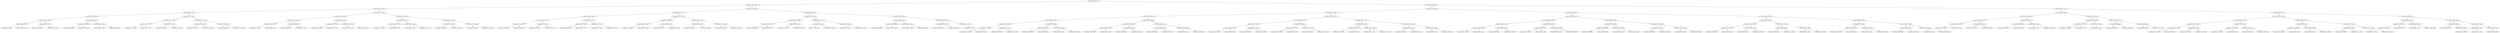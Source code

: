 digraph G{
2126517312 [label="Node{data=[2672, 2672]}"]
2126517312 -> 1859681052
1859681052 [label="Node{data=[1466, 1466]}"]
1859681052 -> 1225653797
1225653797 [label="Node{data=[1191, 1191]}"]
1225653797 -> 2063539635
2063539635 [label="Node{data=[1084, 1084]}"]
2063539635 -> 73626808
73626808 [label="Node{data=[1033, 1033]}"]
73626808 -> 701427635
701427635 [label="Node{data=[1029, 1029]}"]
701427635 -> 253022329
253022329 [label="Node{data=[1004, 1004]}"]
253022329 -> 218388141
218388141 [label="Node{data=[984, 984]}"]
253022329 -> 316486913
316486913 [label="Node{data=[1028, 1028]}"]
701427635 -> 1286661022
1286661022 [label="Node{data=[1031, 1031]}"]
1286661022 -> 1695442281
1695442281 [label="Node{data=[1030, 1030]}"]
1286661022 -> 1242621531
1242621531 [label="Node{data=[1032, 1032]}"]
73626808 -> 824096549
824096549 [label="Node{data=[1037, 1037]}"]
824096549 -> 2054758027
2054758027 [label="Node{data=[1035, 1035]}"]
2054758027 -> 1816795520
1816795520 [label="Node{data=[1034, 1034]}"]
2054758027 -> 556075116
556075116 [label="Node{data=[1036, 1036]}"]
824096549 -> 1707488498
1707488498 [label="Node{data=[1039, 1039]}"]
1707488498 -> 1475998599
1475998599 [label="Node{data=[1038, 1038]}"]
1707488498 -> 1799583457
1799583457 [label="Node{data=[1040, 1040]}"]
2063539635 -> 1647076749
1647076749 [label="Node{data=[1183, 1183]}"]
1647076749 -> 907656350
907656350 [label="Node{data=[1179, 1179]}"]
907656350 -> 778306577
778306577 [label="Node{data=[1177, 1177]}"]
778306577 -> 1583389506
1583389506 [label="Node{data=[1176, 1176]}"]
778306577 -> 1608621326
1608621326 [label="Node{data=[1178, 1178]}"]
907656350 -> 610744096
610744096 [label="Node{data=[1181, 1181]}"]
610744096 -> 716041009
716041009 [label="Node{data=[1180, 1180]}"]
610744096 -> 1884151725
1884151725 [label="Node{data=[1182, 1182]}"]
1647076749 -> 597112135
597112135 [label="Node{data=[1187, 1187]}"]
597112135 -> 1054132258
1054132258 [label="Node{data=[1185, 1185]}"]
1054132258 -> 2070239402
2070239402 [label="Node{data=[1184, 1184]}"]
1054132258 -> 1707823324
1707823324 [label="Node{data=[1186, 1186]}"]
597112135 -> 2146200623
2146200623 [label="Node{data=[1189, 1189]}"]
2146200623 -> 1742810664
1742810664 [label="Node{data=[1188, 1188]}"]
2146200623 -> 907057782
907057782 [label="Node{data=[1190, 1190]}"]
1225653797 -> 157446616
157446616 [label="Node{data=[1216, 1216]}"]
157446616 -> 368310735
368310735 [label="Node{data=[1208, 1208]}"]
368310735 -> 2072843575
2072843575 [label="Node{data=[1204, 1204]}"]
2072843575 -> 1232925466
1232925466 [label="Node{data=[1202, 1202]}"]
1232925466 -> 1393207132
1393207132 [label="Node{data=[1201, 1201]}"]
1232925466 -> 1497170291
1497170291 [label="Node{data=[1203, 1203]}"]
2072843575 -> 1242207182
1242207182 [label="Node{data=[1206, 1206]}"]
1242207182 -> 1681935798
1681935798 [label="Node{data=[1205, 1205]}"]
1242207182 -> 1660302885
1660302885 [label="Node{data=[1207, 1207]}"]
368310735 -> 1408337297
1408337297 [label="Node{data=[1212, 1212]}"]
1408337297 -> 1308354754
1308354754 [label="Node{data=[1210, 1210]}"]
1308354754 -> 732967222
732967222 [label="Node{data=[1209, 1209]}"]
1308354754 -> 2024041851
2024041851 [label="Node{data=[1211, 1211]}"]
1408337297 -> 656847603
656847603 [label="Node{data=[1214, 1214]}"]
656847603 -> 889844525
889844525 [label="Node{data=[1213, 1213]}"]
656847603 -> 530210107
530210107 [label="Node{data=[1215, 1215]}"]
157446616 -> 1141777414
1141777414 [label="Node{data=[1458, 1458]}"]
1141777414 -> 1454225246
1454225246 [label="Node{data=[1421, 1421]}"]
1454225246 -> 751285821
751285821 [label="Node{data=[1225, 1225]}"]
751285821 -> 1635341595
1635341595 [label="Node{data=[1217, 1217]}"]
751285821 -> 1415734054
1415734054 [label="Node{data=[1356, 1356]}"]
1454225246 -> 1867397555
1867397555 [label="Node{data=[1456, 1456]}"]
1867397555 -> 2125012025
2125012025 [label="Node{data=[1451, 1451]}"]
1867397555 -> 1439915898
1439915898 [label="Node{data=[1457, 1457]}"]
1141777414 -> 317685173
317685173 [label="Node{data=[1462, 1462]}"]
317685173 -> 208821754
208821754 [label="Node{data=[1460, 1460]}"]
208821754 -> 982302873
982302873 [label="Node{data=[1459, 1459]}"]
208821754 -> 1969975357
1969975357 [label="Node{data=[1461, 1461]}"]
317685173 -> 469805552
469805552 [label="Node{data=[1464, 1464]}"]
469805552 -> 33798663
33798663 [label="Node{data=[1463, 1463]}"]
469805552 -> 1582770902
1582770902 [label="Node{data=[1465, 1465]}"]
1859681052 -> 1888703417
1888703417 [label="Node{data=[1665, 1665]}"]
1888703417 -> 1774533490
1774533490 [label="Node{data=[1579, 1579]}"]
1774533490 -> 1988716495
1988716495 [label="Node{data=[1499, 1499]}"]
1988716495 -> 292545106
292545106 [label="Node{data=[1470, 1470]}"]
292545106 -> 2072737117
2072737117 [label="Node{data=[1468, 1468]}"]
2072737117 -> 1003872245
1003872245 [label="Node{data=[1467, 1467]}"]
2072737117 -> 115302495
115302495 [label="Node{data=[1469, 1469]}"]
292545106 -> 1758228388
1758228388 [label="Node{data=[1472, 1472]}"]
1758228388 -> 1213062781
1213062781 [label="Node{data=[1471, 1471]}"]
1758228388 -> 1567791862
1567791862 [label="Node{data=[1473, 1473]}"]
1988716495 -> 542295199
542295199 [label="Node{data=[1575, 1575]}"]
542295199 -> 736640638
736640638 [label="Node{data=[1535, 1535]}"]
736640638 -> 233878344
233878344 [label="Node{data=[1506, 1506]}"]
736640638 -> 1142697258
1142697258 [label="Node{data=[1574, 1574]}"]
542295199 -> 1927053066
1927053066 [label="Node{data=[1577, 1577]}"]
1927053066 -> 414033121
414033121 [label="Node{data=[1576, 1576]}"]
1927053066 -> 282017359
282017359 [label="Node{data=[1578, 1578]}"]
1774533490 -> 899625985
899625985 [label="Node{data=[1587, 1587]}"]
899625985 -> 606747031
606747031 [label="Node{data=[1583, 1583]}"]
606747031 -> 1372916575
1372916575 [label="Node{data=[1581, 1581]}"]
1372916575 -> 948005484
948005484 [label="Node{data=[1580, 1580]}"]
1372916575 -> 1953660481
1953660481 [label="Node{data=[1582, 1582]}"]
606747031 -> 23140313
23140313 [label="Node{data=[1585, 1585]}"]
23140313 -> 2023193433
2023193433 [label="Node{data=[1584, 1584]}"]
23140313 -> 1274461229
1274461229 [label="Node{data=[1586, 1586]}"]
899625985 -> 747717476
747717476 [label="Node{data=[1661, 1661]}"]
747717476 -> 633820912
633820912 [label="Node{data=[1589, 1589]}"]
633820912 -> 1724492962
1724492962 [label="Node{data=[1588, 1588]}"]
633820912 -> 404775810
404775810 [label="Node{data=[1590, 1590]}"]
747717476 -> 1049401729
1049401729 [label="Node{data=[1663, 1663]}"]
1049401729 -> 568535158
568535158 [label="Node{data=[1662, 1662]}"]
1049401729 -> 174337108
174337108 [label="Node{data=[1664, 1664]}"]
1888703417 -> 298021609
298021609 [label="Node{data=[2658, 2658]}"]
298021609 -> 1264165313
1264165313 [label="Node{data=[1673, 1673]}"]
1264165313 -> 1933672516
1933672516 [label="Node{data=[1669, 1669]}"]
1933672516 -> 1491862772
1491862772 [label="Node{data=[1667, 1667]}"]
1491862772 -> 1387426106
1387426106 [label="Node{data=[1666, 1666]}"]
1491862772 -> 1424200964
1424200964 [label="Node{data=[1668, 1668]}"]
1933672516 -> 736062588
736062588 [label="Node{data=[1671, 1671]}"]
736062588 -> 330045015
330045015 [label="Node{data=[1670, 1670]}"]
736062588 -> 1389792953
1389792953 [label="Node{data=[1672, 1672]}"]
1264165313 -> 441809490
441809490 [label="Node{data=[2472, 2472]}"]
441809490 -> 1253661160
1253661160 [label="Node{data=[1675, 1675]}"]
1253661160 -> 970256454
970256454 [label="Node{data=[1674, 1674]}"]
1253661160 -> 1603338883
1603338883 [label="Node{data=[1676, 1676]}"]
441809490 -> 1848075465
1848075465 [label="Node{data=[2656, 2656]}"]
1848075465 -> 1850803964
1850803964 [label="Node{data=[2513, 2513]}"]
1848075465 -> 1880726960
1880726960 [label="Node{data=[2657, 2657]}"]
298021609 -> 659229738
659229738 [label="Node{data=[2666, 2666]}"]
659229738 -> 1914647846
1914647846 [label="Node{data=[2662, 2662]}"]
1914647846 -> 346008447
346008447 [label="Node{data=[2660, 2660]}"]
346008447 -> 685195329
685195329 [label="Node{data=[2659, 2659]}"]
346008447 -> 1459757869
1459757869 [label="Node{data=[2661, 2661]}"]
1914647846 -> 1556060910
1556060910 [label="Node{data=[2664, 2664]}"]
1556060910 -> 898762325
898762325 [label="Node{data=[2663, 2663]}"]
1556060910 -> 659918318
659918318 [label="Node{data=[2665, 2665]}"]
659229738 -> 1627965794
1627965794 [label="Node{data=[2670, 2670]}"]
1627965794 -> 1103124295
1103124295 [label="Node{data=[2668, 2668]}"]
1103124295 -> 1682264452
1682264452 [label="Node{data=[2667, 2667]}"]
1103124295 -> 1869912607
1869912607 [label="Node{data=[2669, 2669]}"]
1627965794 -> 1217400138
1217400138 [label="Node{data=[2671, 2671]}"]
1217400138 -> 195625328
195625328 [label="Node{data=[2671, 2671]}"]
2126517312 -> 1160685808
1160685808 [label="Node{data=[3996, 3996]}"]
1160685808 -> 239171112
239171112 [label="Node{data=[3456, 3456]}"]
239171112 -> 1190383863
1190383863 [label="Node{data=[3296, 3296]}"]
1190383863 -> 93518808
93518808 [label="Node{data=[2687, 2687]}"]
93518808 -> 894151346
894151346 [label="Node{data=[2679, 2679]}"]
894151346 -> 817785349
817785349 [label="Node{data=[2675, 2675]}"]
817785349 -> 1746038925
1746038925 [label="Node{data=[2673, 2673]}"]
1746038925 -> 2051807852
2051807852 [label="Node{data=[2673, 2673]}"]
1746038925 -> 305799597
305799597 [label="Node{data=[2674, 2674]}"]
817785349 -> 1360502701
1360502701 [label="Node{data=[2677, 2677]}"]
1360502701 -> 721034010
721034010 [label="Node{data=[2676, 2676]}"]
1360502701 -> 822082387
822082387 [label="Node{data=[2678, 2678]}"]
894151346 -> 1938527144
1938527144 [label="Node{data=[2683, 2683]}"]
1938527144 -> 512528515
512528515 [label="Node{data=[2681, 2681]}"]
512528515 -> 1683257987
1683257987 [label="Node{data=[2680, 2680]}"]
512528515 -> 725491769
725491769 [label="Node{data=[2682, 2682]}"]
1938527144 -> 76017701
76017701 [label="Node{data=[2685, 2685]}"]
76017701 -> 2130014398
2130014398 [label="Node{data=[2684, 2684]}"]
76017701 -> 959618433
959618433 [label="Node{data=[2686, 2686]}"]
93518808 -> 1666665846
1666665846 [label="Node{data=[2695, 2695]}"]
1666665846 -> 1483382753
1483382753 [label="Node{data=[2691, 2691]}"]
1483382753 -> 231695570
231695570 [label="Node{data=[2689, 2689]}"]
231695570 -> 549207679
549207679 [label="Node{data=[2688, 2688]}"]
231695570 -> 2035940323
2035940323 [label="Node{data=[2690, 2690]}"]
1483382753 -> 1975576254
1975576254 [label="Node{data=[2693, 2693]}"]
1975576254 -> 65004832
65004832 [label="Node{data=[2692, 2692]}"]
1975576254 -> 1112632546
1112632546 [label="Node{data=[2694, 2694]}"]
1666665846 -> 1960907176
1960907176 [label="Node{data=[3283, 3283]}"]
1960907176 -> 115797148
115797148 [label="Node{data=[2697, 2697]}"]
115797148 -> 2062352261
2062352261 [label="Node{data=[2696, 2696]}"]
115797148 -> 865315398
865315398 [label="Node{data=[2727, 2727]}"]
1960907176 -> 1325629901
1325629901 [label="Node{data=[3294, 3294]}"]
1325629901 -> 2125465277
2125465277 [label="Node{data=[3293, 3293]}"]
1325629901 -> 1664994873
1664994873 [label="Node{data=[3295, 3295]}"]
1190383863 -> 1305643394
1305643394 [label="Node{data=[3312, 3312]}"]
1305643394 -> 512521244
512521244 [label="Node{data=[3304, 3304]}"]
512521244 -> 1626803358
1626803358 [label="Node{data=[3300, 3300]}"]
1626803358 -> 1840663231
1840663231 [label="Node{data=[3298, 3298]}"]
1840663231 -> 879837202
879837202 [label="Node{data=[3297, 3297]}"]
1840663231 -> 1235287572
1235287572 [label="Node{data=[3299, 3299]}"]
1626803358 -> 300648514
300648514 [label="Node{data=[3302, 3302]}"]
300648514 -> 1322769266
1322769266 [label="Node{data=[3301, 3301]}"]
300648514 -> 1880646506
1880646506 [label="Node{data=[3303, 3303]}"]
512521244 -> 1048994595
1048994595 [label="Node{data=[3308, 3308]}"]
1048994595 -> 1935820073
1935820073 [label="Node{data=[3306, 3306]}"]
1935820073 -> 52305020
52305020 [label="Node{data=[3305, 3305]}"]
1935820073 -> 816725062
816725062 [label="Node{data=[3307, 3307]}"]
1048994595 -> 1035787787
1035787787 [label="Node{data=[3310, 3310]}"]
1035787787 -> 1544982424
1544982424 [label="Node{data=[3309, 3309]}"]
1035787787 -> 798524826
798524826 [label="Node{data=[3311, 3311]}"]
1305643394 -> 1855307811
1855307811 [label="Node{data=[3378, 3378]}"]
1855307811 -> 897714044
897714044 [label="Node{data=[3316, 3316]}"]
897714044 -> 1560290331
1560290331 [label="Node{data=[3314, 3314]}"]
1560290331 -> 912252532
912252532 [label="Node{data=[3313, 3313]}"]
1560290331 -> 1980470340
1980470340 [label="Node{data=[3315, 3315]}"]
897714044 -> 1402459166
1402459166 [label="Node{data=[3318, 3318]}"]
1402459166 -> 258675339
258675339 [label="Node{data=[3317, 3317]}"]
1402459166 -> 1192214892
1192214892 [label="Node{data=[3377, 3377]}"]
1855307811 -> 1829553277
1829553277 [label="Node{data=[3452, 3452]}"]
1829553277 -> 5692134
5692134 [label="Node{data=[3417, 3417]}"]
5692134 -> 1476292397
1476292397 [label="Node{data=[3410, 3410]}"]
5692134 -> 1849933855
1849933855 [label="Node{data=[3451, 3451]}"]
1829553277 -> 1701305990
1701305990 [label="Node{data=[3454, 3454]}"]
1701305990 -> 1397795110
1397795110 [label="Node{data=[3453, 3453]}"]
1701305990 -> 2004034406
2004034406 [label="Node{data=[3455, 3455]}"]
239171112 -> 130041519
130041519 [label="Node{data=[3915, 3915]}"]
130041519 -> 1552431935
1552431935 [label="Node{data=[3687, 3687]}"]
1552431935 -> 172466193
172466193 [label="Node{data=[3645, 3645]}"]
172466193 -> 1682037292
1682037292 [label="Node{data=[3460, 3460]}"]
1682037292 -> 1638997301
1638997301 [label="Node{data=[3458, 3458]}"]
1638997301 -> 2088600575
2088600575 [label="Node{data=[3457, 3457]}"]
1638997301 -> 1259205449
1259205449 [label="Node{data=[3459, 3459]}"]
1682037292 -> 569884862
569884862 [label="Node{data=[3492, 3492]}"]
569884862 -> 1212561664
1212561664 [label="Node{data=[3480, 3480]}"]
569884862 -> 1479813516
1479813516 [label="Node{data=[3561, 3561]}"]
172466193 -> 2080837240
2080837240 [label="Node{data=[3683, 3683]}"]
2080837240 -> 1676333942
1676333942 [label="Node{data=[3681, 3681]}"]
1676333942 -> 438138930
438138930 [label="Node{data=[3673, 3673]}"]
1676333942 -> 1671191220
1671191220 [label="Node{data=[3682, 3682]}"]
2080837240 -> 657255537
657255537 [label="Node{data=[3685, 3685]}"]
657255537 -> 317254273
317254273 [label="Node{data=[3684, 3684]}"]
657255537 -> 1665522694
1665522694 [label="Node{data=[3686, 3686]}"]
1552431935 -> 1653433120
1653433120 [label="Node{data=[3695, 3695]}"]
1653433120 -> 570578020
570578020 [label="Node{data=[3691, 3691]}"]
570578020 -> 2011893319
2011893319 [label="Node{data=[3689, 3689]}"]
2011893319 -> 973293904
973293904 [label="Node{data=[3688, 3688]}"]
2011893319 -> 857651539
857651539 [label="Node{data=[3690, 3690]}"]
570578020 -> 59734560
59734560 [label="Node{data=[3693, 3693]}"]
59734560 -> 741983520
741983520 [label="Node{data=[3692, 3692]}"]
59734560 -> 206590014
206590014 [label="Node{data=[3694, 3694]}"]
1653433120 -> 1254274246
1254274246 [label="Node{data=[3699, 3699]}"]
1254274246 -> 845449668
845449668 [label="Node{data=[3697, 3697]}"]
845449668 -> 1343642221
1343642221 [label="Node{data=[3696, 3696]}"]
845449668 -> 1590239729
1590239729 [label="Node{data=[3698, 3698]}"]
1254274246 -> 24300138
24300138 [label="Node{data=[3854, 3854]}"]
24300138 -> 391010601
391010601 [label="Node{data=[3804, 3804]}"]
24300138 -> 1969863839
1969863839 [label="Node{data=[3896, 3896]}"]
130041519 -> 1656282474
1656282474 [label="Node{data=[3931, 3931]}"]
1656282474 -> 1972267725
1972267725 [label="Node{data=[3923, 3923]}"]
1972267725 -> 283963972
283963972 [label="Node{data=[3919, 3919]}"]
283963972 -> 676931970
676931970 [label="Node{data=[3917, 3917]}"]
676931970 -> 212787822
212787822 [label="Node{data=[3916, 3916]}"]
676931970 -> 175126836
175126836 [label="Node{data=[3918, 3918]}"]
283963972 -> 2113508588
2113508588 [label="Node{data=[3921, 3921]}"]
2113508588 -> 479045608
479045608 [label="Node{data=[3920, 3920]}"]
2113508588 -> 1733008261
1733008261 [label="Node{data=[3922, 3922]}"]
1972267725 -> 1819912129
1819912129 [label="Node{data=[3927, 3927]}"]
1819912129 -> 1561722966
1561722966 [label="Node{data=[3925, 3925]}"]
1561722966 -> 743792379
743792379 [label="Node{data=[3924, 3924]}"]
1561722966 -> 393834311
393834311 [label="Node{data=[3926, 3926]}"]
1819912129 -> 916424134
916424134 [label="Node{data=[3929, 3929]}"]
916424134 -> 1533425651
1533425651 [label="Node{data=[3928, 3928]}"]
916424134 -> 1573001442
1573001442 [label="Node{data=[3930, 3930]}"]
1656282474 -> 18696010
18696010 [label="Node{data=[3939, 3939]}"]
18696010 -> 1273385754
1273385754 [label="Node{data=[3935, 3935]}"]
1273385754 -> 559234106
559234106 [label="Node{data=[3933, 3933]}"]
559234106 -> 1813849594
1813849594 [label="Node{data=[3932, 3932]}"]
559234106 -> 122751012
122751012 [label="Node{data=[3934, 3934]}"]
1273385754 -> 2128012631
2128012631 [label="Node{data=[3937, 3937]}"]
2128012631 -> 1986703963
1986703963 [label="Node{data=[3936, 3936]}"]
2128012631 -> 1935506329
1935506329 [label="Node{data=[3938, 3938]}"]
18696010 -> 2084720126
2084720126 [label="Node{data=[3943, 3943]}"]
2084720126 -> 897049468
897049468 [label="Node{data=[3941, 3941]}"]
897049468 -> 380397539
380397539 [label="Node{data=[3940, 3940]}"]
897049468 -> 246761244
246761244 [label="Node{data=[3942, 3942]}"]
2084720126 -> 1626789513
1626789513 [label="Node{data=[3945, 3945]}"]
1626789513 -> 1787868648
1787868648 [label="Node{data=[3944, 3944]}"]
1626789513 -> 536237094
536237094 [label="Node{data=[3948, 3948]}"]
1160685808 -> 1004498275
1004498275 [label="Node{data=[5142, 5142]}"]
1004498275 -> 1833678351
1833678351 [label="Node{data=[4088, 4088]}"]
1833678351 -> 43737531
43737531 [label="Node{data=[4046, 4046]}"]
43737531 -> 803295914
803295914 [label="Node{data=[4042, 4042]}"]
803295914 -> 1872074304
1872074304 [label="Node{data=[4040, 4040]}"]
1872074304 -> 1608433267
1608433267 [label="Node{data=[4026, 4026]}"]
1872074304 -> 110205578
110205578 [label="Node{data=[4041, 4041]}"]
803295914 -> 599850224
599850224 [label="Node{data=[4044, 4044]}"]
599850224 -> 1621383518
1621383518 [label="Node{data=[4043, 4043]}"]
599850224 -> 1243827743
1243827743 [label="Node{data=[4045, 4045]}"]
43737531 -> 1080870939
1080870939 [label="Node{data=[4050, 4050]}"]
1080870939 -> 1693424538
1693424538 [label="Node{data=[4048, 4048]}"]
1693424538 -> 641941744
641941744 [label="Node{data=[4047, 4047]}"]
1693424538 -> 1983947153
1983947153 [label="Node{data=[4049, 4049]}"]
1080870939 -> 1347064658
1347064658 [label="Node{data=[4052, 4052]}"]
1347064658 -> 1222762890
1222762890 [label="Node{data=[4051, 4051]}"]
1347064658 -> 1956215974
1956215974 [label="Node{data=[4059, 4059]}"]
1833678351 -> 128321421
128321421 [label="Node{data=[4987, 4987]}"]
128321421 -> 57852968
57852968 [label="Node{data=[4555, 4555]}"]
57852968 -> 1146652797
1146652797 [label="Node{data=[4150, 4150]}"]
1146652797 -> 2065412124
2065412124 [label="Node{data=[4115, 4115]}"]
1146652797 -> 1278626461
1278626461 [label="Node{data=[4156, 4156]}"]
57852968 -> 1500546231
1500546231 [label="Node{data=[4954, 4954]}"]
1500546231 -> 1508631684
1508631684 [label="Node{data=[4924, 4924]}"]
128321421 -> 2144740597
2144740597 [label="Node{data=[5017, 5017]}"]
2144740597 -> 30079792
30079792 [label="Node{data=[4988, 4988]}"]
30079792 -> 1556251266
1556251266 [label="Node{data=[4988, 4988]}"]
30079792 -> 1510707802
1510707802 [label="Node{data=[5006, 5006]}"]
2144740597 -> 347403362
347403362 [label="Node{data=[5129, 5129]}"]
347403362 -> 1114738367
1114738367 [label="Node{data=[5099, 5099]}"]
347403362 -> 175096545
175096545 [label="Node{data=[5141, 5141]}"]
1004498275 -> 208668852
208668852 [label="Node{data=[5343, 5343]}"]
208668852 -> 1062533820
1062533820 [label="Node{data=[5259, 5259]}"]
1062533820 -> 1906216863
1906216863 [label="Node{data=[5150, 5150]}"]
1906216863 -> 85074823
85074823 [label="Node{data=[5146, 5146]}"]
85074823 -> 162250297
162250297 [label="Node{data=[5144, 5144]}"]
162250297 -> 296891562
296891562 [label="Node{data=[5143, 5143]}"]
162250297 -> 341156724
341156724 [label="Node{data=[5145, 5145]}"]
85074823 -> 13612130
13612130 [label="Node{data=[5148, 5148]}"]
13612130 -> 1413580852
1413580852 [label="Node{data=[5147, 5147]}"]
13612130 -> 1423372658
1423372658 [label="Node{data=[5149, 5149]}"]
1906216863 -> 1830921887
1830921887 [label="Node{data=[5205, 5205]}"]
1830921887 -> 279995389
279995389 [label="Node{data=[5152, 5152]}"]
279995389 -> 1223186935
1223186935 [label="Node{data=[5151, 5151]}"]
279995389 -> 735476985
735476985 [label="Node{data=[5165, 5165]}"]
1830921887 -> 1268982338
1268982338 [label="Node{data=[5257, 5257]}"]
1268982338 -> 1478434624
1478434624 [label="Node{data=[5253, 5253]}"]
1268982338 -> 1387446869
1387446869 [label="Node{data=[5258, 5258]}"]
1062533820 -> 1251691854
1251691854 [label="Node{data=[5267, 5267]}"]
1251691854 -> 418957165
418957165 [label="Node{data=[5263, 5263]}"]
418957165 -> 943533613
943533613 [label="Node{data=[5261, 5261]}"]
943533613 -> 2086269717
2086269717 [label="Node{data=[5260, 5260]}"]
943533613 -> 1815621869
1815621869 [label="Node{data=[5262, 5262]}"]
418957165 -> 849691048
849691048 [label="Node{data=[5265, 5265]}"]
849691048 -> 1673026967
1673026967 [label="Node{data=[5264, 5264]}"]
849691048 -> 1355471790
1355471790 [label="Node{data=[5266, 5266]}"]
1251691854 -> 2102932994
2102932994 [label="Node{data=[5271, 5271]}"]
2102932994 -> 1701351424
1701351424 [label="Node{data=[5269, 5269]}"]
1701351424 -> 1142767071
1142767071 [label="Node{data=[5268, 5268]}"]
1701351424 -> 1108121945
1108121945 [label="Node{data=[5270, 5270]}"]
2102932994 -> 2119716668
2119716668 [label="Node{data=[5273, 5273]}"]
2119716668 -> 1594964071
1594964071 [label="Node{data=[5272, 5272]}"]
2119716668 -> 1926174111
1926174111 [label="Node{data=[5326, 5326]}"]
208668852 -> 1420795086
1420795086 [label="Node{data=[5600, 5600]}"]
1420795086 -> 1748113608
1748113608 [label="Node{data=[5525, 5525]}"]
1748113608 -> 1052170153
1052170153 [label="Node{data=[5473, 5473]}"]
1052170153 -> 878661133
878661133 [label="Node{data=[5344, 5344]}"]
1052170153 -> 473886116
473886116 [label="Node{data=[5505, 5505]}"]
1748113608 -> 1689404083
1689404083 [label="Node{data=[5598, 5598]}"]
1689404083 -> 1823595027
1823595027 [label="Node{data=[5597, 5597]}"]
1689404083 -> 575725230
575725230 [label="Node{data=[5599, 5599]}"]
1420795086 -> 1239962765
1239962765 [label="Node{data=[5910, 5910]}"]
1239962765 -> 1069097177
1069097177 [label="Node{data=[5655, 5655]}"]
1069097177 -> 1564087423
1564087423 [label="Node{data=[5639, 5639]}"]
1069097177 -> 2042303704
2042303704 [label="Node{data=[5669, 5669]}"]
1239962765 -> 1929145182
1929145182 [label="Node{data=[9307, 9307]}"]
1929145182 -> 70595120
70595120 [label="Node{data=[6067, 6067]}"]
70595120 -> 153175845
153175845 [label="Node{data=[5955, 5955]}"]
70595120 -> 681418509
681418509 [label="Node{data=[7550, 7550]}"]
1929145182 -> 967485403
967485403 [label="Node{data=[9308, 9308]}"]
967485403 -> 346269292
346269292 [label="Node{data=[9309, 9309]}"]
}